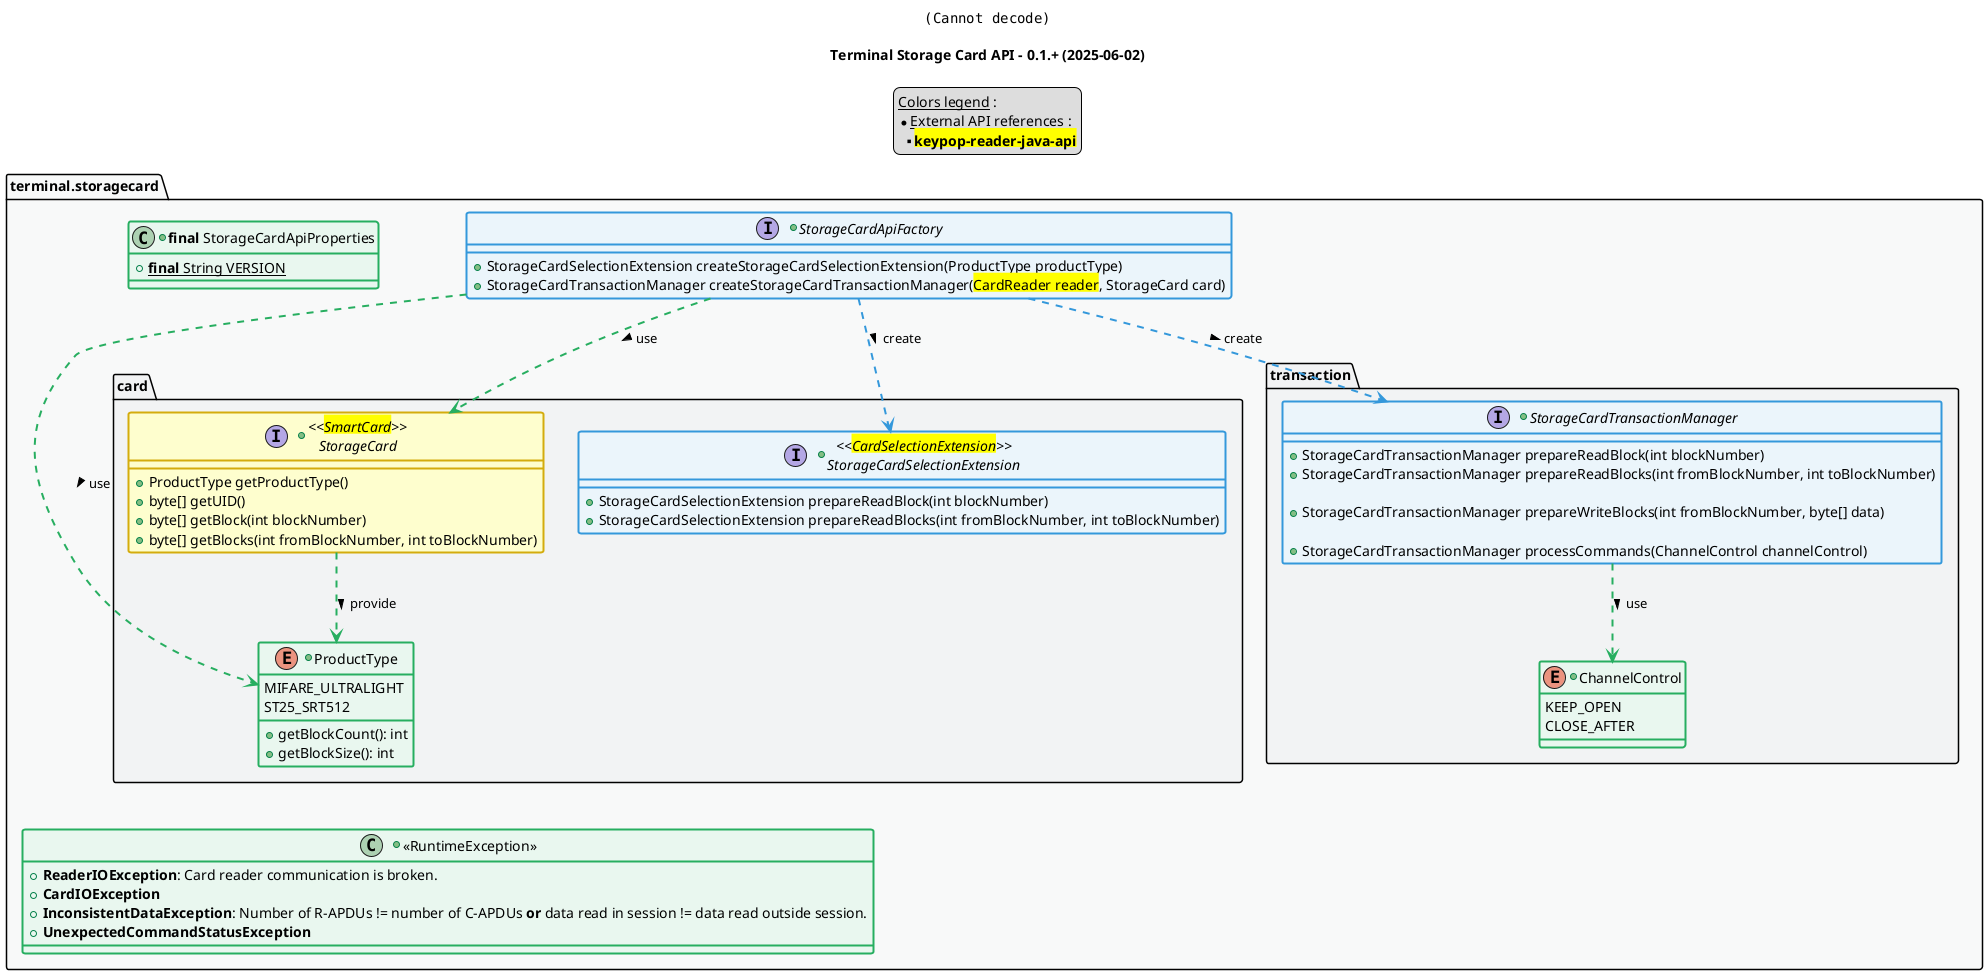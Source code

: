 @startuml
title
    <img:../assets/logo.svg{scale=0.2}>

    Terminal Storage Card API - 0.1.+ (2025-06-02)
end title

' == THEME ==

'Couleurs issues de : https://htmlcolorcodes.com/fr/tableau-de-couleur/tableau-de-couleur-design-plat/
!define C_GREY1 F8F9F9
!define C_GREY2 F2F3F4
!define C_GREY3 E5E7E9
!define C_GREY4 D7DBDD
!define C_GREY5 CACFD2
!define C_GREY6 BDC3C7
!define C_LINK 3498DB
!define C_USE 27AE60

skinparam ClassBorderThickness 2
skinparam ArrowThickness 2

' Yellow
skinparam ClassBackgroundColor #FEFECE
skinparam ClassBorderColor #D4AC0D
' Red
skinparam ClassBackgroundColor<<red>> #FDEDEC
skinparam ClassBorderColor<<red>> #E74C3C
hide <<red>> stereotype
' Purple
skinparam ClassBackgroundColor<<purple>> #F4ECF7
skinparam ClassBorderColor<<purple>> #8E44AD
hide <<purple>> stereotype
' blue
skinparam ClassBackgroundColor<<blue>> #EBF5FB
skinparam ClassBorderColor<<blue>> #3498DB
hide <<blue>> stereotype
' Green
skinparam ClassBackgroundColor<<green>> #E9F7EF
skinparam ClassBorderColor<<green>> #27AE60
hide <<green>> stereotype
' Grey
skinparam ClassBackgroundColor<<grey>> #EAECEE
skinparam ClassBorderColor<<grey>> #2C3E50
hide <<grey>> stereotype

' == CONTENT ==

legend top
    __Colors legend__ :
    * __External API references__ :
    ** <back:yellow>**keypop-reader-java-api**</back>
end legend

package "terminal.storagecard" as root {
    +class "**final** StorageCardApiProperties" as ApiProperties <<green>> {
        +{static} **final** String VERSION
    }
    +interface "StorageCardApiFactory" as StorageCardApiFactory <<blue>> {
        +StorageCardSelectionExtension createStorageCardSelectionExtension(ProductType productType)
        +StorageCardTransactionManager createStorageCardTransactionManager(<back:yellow>CardReader reader</back>, StorageCard card)
    }

    package "card" as card {
        +interface "<<<back:yellow>CardSelectionExtension</back>>>\nStorageCardSelectionExtension" as StorageCardSelectionExtension <<blue>> {
            +StorageCardSelectionExtension prepareReadBlock(int blockNumber)
            +StorageCardSelectionExtension prepareReadBlocks(int fromBlockNumber, int toBlockNumber)
        }
        +interface "<<<back:yellow>SmartCard</back>>>\nStorageCard" as StorageCard {
            +ProductType getProductType()
            +byte[] getUID()
            +byte[] getBlock(int blockNumber)
            +byte[] getBlocks(int fromBlockNumber, int toBlockNumber)
        }
        +enum "ProductType" as ProductType <<green>> {
            MIFARE_ULTRALIGHT
            ST25_SRT512

            +getBlockCount(): int
            +getBlockSize(): int
        }
    }

    package "transaction" as transaction {
        +interface "StorageCardTransactionManager" as StorageCardTransactionManager <<blue>> {
            +StorageCardTransactionManager prepareReadBlock(int blockNumber)
            +StorageCardTransactionManager prepareReadBlocks(int fromBlockNumber, int toBlockNumber)

            +StorageCardTransactionManager prepareWriteBlocks(int fromBlockNumber, byte[] data)

            +StorageCardTransactionManager processCommands(ChannelControl channelControl)
        }
        +enum "ChannelControl" as ChannelControl <<green>> {
            KEEP_OPEN
            CLOSE_AFTER
        }
    }

    ' Exceptions
    +class "<<RuntimeException>>" as RuntimeException <<green>> {
        +**ReaderIOException**: Card reader communication is broken.
        +**CardIOException**
        +**InconsistentDataException**: Number of R-APDUs != number of C-APDUs **or** data read in session != data read outside session.
        +**UnexpectedCommandStatusException**
    }
}

' Associations
StorageCardApiFactory ..> StorageCardSelectionExtension #C_LINK : create >
StorageCardApiFactory ..> StorageCardTransactionManager #C_LINK : create >
StorageCard ..> ProductType #C_USE : provide >
StorageCardTransactionManager ..> ChannelControl #C_USE : use >
StorageCardApiFactory .right.> StorageCard #C_USE : use >
StorageCardApiFactory .right.> ProductType #C_USE : use >

' == LAYOUT ==

ProductType -[hidden]- RuntimeException

' == STYLE ==

package root #C_GREY1 {}
package root.card #C_GREY2 {}
package root.transaction #C_GREY2 {}

@enduml